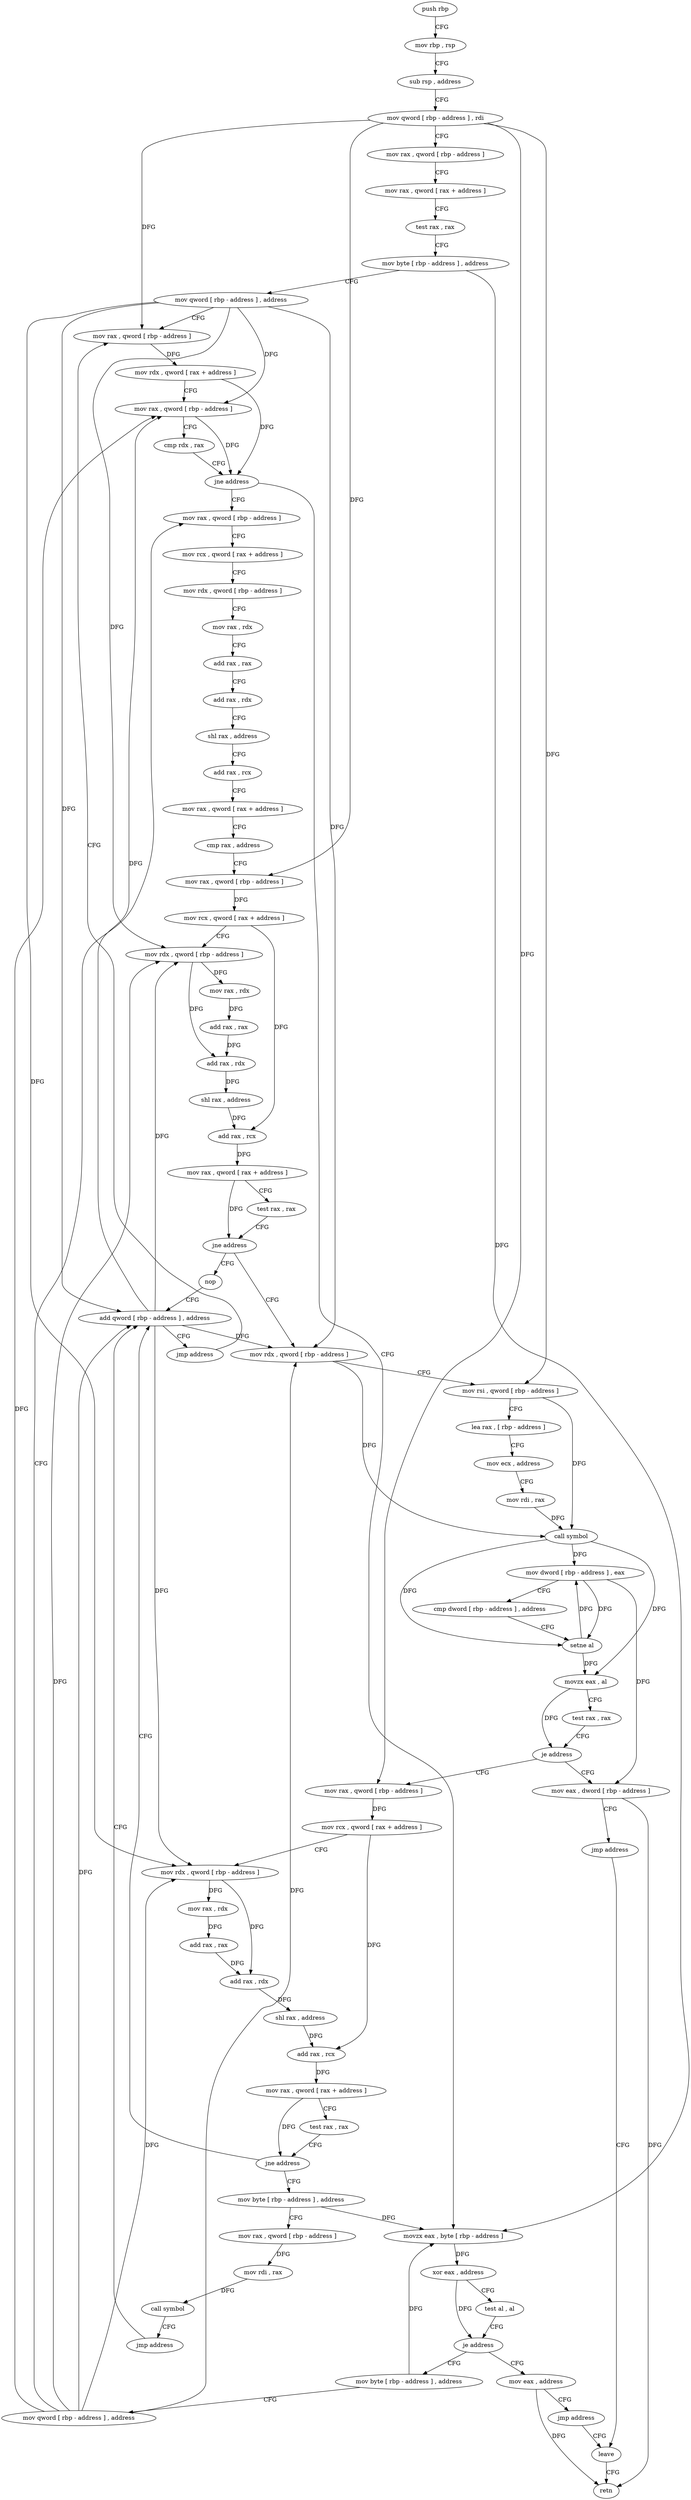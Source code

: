 digraph "func" {
"4397154" [label = "push rbp" ]
"4397155" [label = "mov rbp , rsp" ]
"4397158" [label = "sub rsp , address" ]
"4397162" [label = "mov qword [ rbp - address ] , rdi" ]
"4397166" [label = "mov rax , qword [ rbp - address ]" ]
"4397170" [label = "mov rax , qword [ rax + address ]" ]
"4397174" [label = "test rax , rax" ]
"4397177" [label = "mov byte [ rbp - address ] , address" ]
"4397181" [label = "mov qword [ rbp - address ] , address" ]
"4397189" [label = "mov rax , qword [ rbp - address ]" ]
"4397239" [label = "mov rax , qword [ rbp - address ]" ]
"4397243" [label = "mov rcx , qword [ rax + address ]" ]
"4397247" [label = "mov rdx , qword [ rbp - address ]" ]
"4397251" [label = "mov rax , rdx" ]
"4397254" [label = "add rax , rax" ]
"4397257" [label = "add rax , rdx" ]
"4397260" [label = "shl rax , address" ]
"4397264" [label = "add rax , rcx" ]
"4397267" [label = "mov rax , qword [ rax + address ]" ]
"4397271" [label = "cmp rax , address" ]
"4397275" [label = "mov rax , qword [ rbp - address ]" ]
"4397279" [label = "mov rcx , qword [ rax + address ]" ]
"4397283" [label = "mov rdx , qword [ rbp - address ]" ]
"4397287" [label = "mov rax , rdx" ]
"4397290" [label = "add rax , rax" ]
"4397293" [label = "add rax , rdx" ]
"4397296" [label = "shl rax , address" ]
"4397300" [label = "add rax , rcx" ]
"4397303" [label = "mov rax , qword [ rax + address ]" ]
"4397307" [label = "test rax , rax" ]
"4397310" [label = "jne address" ]
"4397415" [label = "nop" ]
"4397312" [label = "mov rdx , qword [ rbp - address ]" ]
"4397206" [label = "movzx eax , byte [ rbp - address ]" ]
"4397210" [label = "xor eax , address" ]
"4397213" [label = "test al , al" ]
"4397215" [label = "je address" ]
"4397227" [label = "mov byte [ rbp - address ] , address" ]
"4397217" [label = "mov eax , address" ]
"4397416" [label = "add qword [ rbp - address ] , address" ]
"4397316" [label = "mov rsi , qword [ rbp - address ]" ]
"4397320" [label = "lea rax , [ rbp - address ]" ]
"4397324" [label = "mov ecx , address" ]
"4397329" [label = "mov rdi , rax" ]
"4397332" [label = "call symbol" ]
"4397337" [label = "mov dword [ rbp - address ] , eax" ]
"4397340" [label = "cmp dword [ rbp - address ] , address" ]
"4397344" [label = "setne al" ]
"4397347" [label = "movzx eax , al" ]
"4397350" [label = "test rax , rax" ]
"4397353" [label = "je address" ]
"4397360" [label = "mov rax , qword [ rbp - address ]" ]
"4397355" [label = "mov eax , dword [ rbp - address ]" ]
"4397231" [label = "mov qword [ rbp - address ] , address" ]
"4397222" [label = "jmp address" ]
"4397426" [label = "leave" ]
"4397193" [label = "mov rdx , qword [ rax + address ]" ]
"4397197" [label = "mov rax , qword [ rbp - address ]" ]
"4397201" [label = "cmp rdx , rax" ]
"4397204" [label = "jne address" ]
"4397364" [label = "mov rcx , qword [ rax + address ]" ]
"4397368" [label = "mov rdx , qword [ rbp - address ]" ]
"4397372" [label = "mov rax , rdx" ]
"4397375" [label = "add rax , rax" ]
"4397378" [label = "add rax , rdx" ]
"4397381" [label = "shl rax , address" ]
"4397385" [label = "add rax , rcx" ]
"4397388" [label = "mov rax , qword [ rax + address ]" ]
"4397392" [label = "test rax , rax" ]
"4397395" [label = "jne address" ]
"4397397" [label = "mov byte [ rbp - address ] , address" ]
"4397358" [label = "jmp address" ]
"4397427" [label = "retn" ]
"4397421" [label = "jmp address" ]
"4397401" [label = "mov rax , qword [ rbp - address ]" ]
"4397405" [label = "mov rdi , rax" ]
"4397408" [label = "call symbol" ]
"4397413" [label = "jmp address" ]
"4397154" -> "4397155" [ label = "CFG" ]
"4397155" -> "4397158" [ label = "CFG" ]
"4397158" -> "4397162" [ label = "CFG" ]
"4397162" -> "4397166" [ label = "CFG" ]
"4397162" -> "4397189" [ label = "DFG" ]
"4397162" -> "4397275" [ label = "DFG" ]
"4397162" -> "4397316" [ label = "DFG" ]
"4397162" -> "4397360" [ label = "DFG" ]
"4397166" -> "4397170" [ label = "CFG" ]
"4397170" -> "4397174" [ label = "CFG" ]
"4397174" -> "4397177" [ label = "CFG" ]
"4397177" -> "4397181" [ label = "CFG" ]
"4397177" -> "4397206" [ label = "DFG" ]
"4397181" -> "4397189" [ label = "CFG" ]
"4397181" -> "4397197" [ label = "DFG" ]
"4397181" -> "4397283" [ label = "DFG" ]
"4397181" -> "4397312" [ label = "DFG" ]
"4397181" -> "4397416" [ label = "DFG" ]
"4397181" -> "4397368" [ label = "DFG" ]
"4397189" -> "4397193" [ label = "DFG" ]
"4397239" -> "4397243" [ label = "CFG" ]
"4397243" -> "4397247" [ label = "CFG" ]
"4397247" -> "4397251" [ label = "CFG" ]
"4397251" -> "4397254" [ label = "CFG" ]
"4397254" -> "4397257" [ label = "CFG" ]
"4397257" -> "4397260" [ label = "CFG" ]
"4397260" -> "4397264" [ label = "CFG" ]
"4397264" -> "4397267" [ label = "CFG" ]
"4397267" -> "4397271" [ label = "CFG" ]
"4397271" -> "4397275" [ label = "CFG" ]
"4397275" -> "4397279" [ label = "DFG" ]
"4397279" -> "4397283" [ label = "CFG" ]
"4397279" -> "4397300" [ label = "DFG" ]
"4397283" -> "4397287" [ label = "DFG" ]
"4397283" -> "4397293" [ label = "DFG" ]
"4397287" -> "4397290" [ label = "DFG" ]
"4397290" -> "4397293" [ label = "DFG" ]
"4397293" -> "4397296" [ label = "DFG" ]
"4397296" -> "4397300" [ label = "DFG" ]
"4397300" -> "4397303" [ label = "DFG" ]
"4397303" -> "4397307" [ label = "CFG" ]
"4397303" -> "4397310" [ label = "DFG" ]
"4397307" -> "4397310" [ label = "CFG" ]
"4397310" -> "4397415" [ label = "CFG" ]
"4397310" -> "4397312" [ label = "CFG" ]
"4397415" -> "4397416" [ label = "CFG" ]
"4397312" -> "4397316" [ label = "CFG" ]
"4397312" -> "4397332" [ label = "DFG" ]
"4397206" -> "4397210" [ label = "DFG" ]
"4397210" -> "4397213" [ label = "CFG" ]
"4397210" -> "4397215" [ label = "DFG" ]
"4397213" -> "4397215" [ label = "CFG" ]
"4397215" -> "4397227" [ label = "CFG" ]
"4397215" -> "4397217" [ label = "CFG" ]
"4397227" -> "4397231" [ label = "CFG" ]
"4397227" -> "4397206" [ label = "DFG" ]
"4397217" -> "4397222" [ label = "CFG" ]
"4397217" -> "4397427" [ label = "DFG" ]
"4397416" -> "4397421" [ label = "CFG" ]
"4397416" -> "4397197" [ label = "DFG" ]
"4397416" -> "4397283" [ label = "DFG" ]
"4397416" -> "4397312" [ label = "DFG" ]
"4397416" -> "4397368" [ label = "DFG" ]
"4397316" -> "4397320" [ label = "CFG" ]
"4397316" -> "4397332" [ label = "DFG" ]
"4397320" -> "4397324" [ label = "CFG" ]
"4397324" -> "4397329" [ label = "CFG" ]
"4397329" -> "4397332" [ label = "DFG" ]
"4397332" -> "4397337" [ label = "DFG" ]
"4397332" -> "4397344" [ label = "DFG" ]
"4397332" -> "4397347" [ label = "DFG" ]
"4397337" -> "4397340" [ label = "CFG" ]
"4397337" -> "4397344" [ label = "DFG" ]
"4397337" -> "4397355" [ label = "DFG" ]
"4397340" -> "4397344" [ label = "CFG" ]
"4397344" -> "4397347" [ label = "DFG" ]
"4397344" -> "4397337" [ label = "DFG" ]
"4397347" -> "4397350" [ label = "CFG" ]
"4397347" -> "4397353" [ label = "DFG" ]
"4397350" -> "4397353" [ label = "CFG" ]
"4397353" -> "4397360" [ label = "CFG" ]
"4397353" -> "4397355" [ label = "CFG" ]
"4397360" -> "4397364" [ label = "DFG" ]
"4397355" -> "4397358" [ label = "CFG" ]
"4397355" -> "4397427" [ label = "DFG" ]
"4397231" -> "4397239" [ label = "CFG" ]
"4397231" -> "4397197" [ label = "DFG" ]
"4397231" -> "4397283" [ label = "DFG" ]
"4397231" -> "4397312" [ label = "DFG" ]
"4397231" -> "4397416" [ label = "DFG" ]
"4397231" -> "4397368" [ label = "DFG" ]
"4397222" -> "4397426" [ label = "CFG" ]
"4397426" -> "4397427" [ label = "CFG" ]
"4397193" -> "4397197" [ label = "CFG" ]
"4397193" -> "4397204" [ label = "DFG" ]
"4397197" -> "4397201" [ label = "CFG" ]
"4397197" -> "4397204" [ label = "DFG" ]
"4397201" -> "4397204" [ label = "CFG" ]
"4397204" -> "4397239" [ label = "CFG" ]
"4397204" -> "4397206" [ label = "CFG" ]
"4397364" -> "4397368" [ label = "CFG" ]
"4397364" -> "4397385" [ label = "DFG" ]
"4397368" -> "4397372" [ label = "DFG" ]
"4397368" -> "4397378" [ label = "DFG" ]
"4397372" -> "4397375" [ label = "DFG" ]
"4397375" -> "4397378" [ label = "DFG" ]
"4397378" -> "4397381" [ label = "DFG" ]
"4397381" -> "4397385" [ label = "DFG" ]
"4397385" -> "4397388" [ label = "DFG" ]
"4397388" -> "4397392" [ label = "CFG" ]
"4397388" -> "4397395" [ label = "DFG" ]
"4397392" -> "4397395" [ label = "CFG" ]
"4397395" -> "4397416" [ label = "CFG" ]
"4397395" -> "4397397" [ label = "CFG" ]
"4397397" -> "4397401" [ label = "CFG" ]
"4397397" -> "4397206" [ label = "DFG" ]
"4397358" -> "4397426" [ label = "CFG" ]
"4397421" -> "4397189" [ label = "CFG" ]
"4397401" -> "4397405" [ label = "DFG" ]
"4397405" -> "4397408" [ label = "DFG" ]
"4397408" -> "4397413" [ label = "CFG" ]
"4397413" -> "4397416" [ label = "CFG" ]
}
